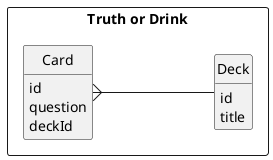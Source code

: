@startuml erd

hide circle
hide empty members
skinparam classAttributeIconSize 0

left to right direction

rectangle "Truth or Drink" {
    class Deck {
        id
        title
    }

    class Card {
        id
        question
        deckId
    }
}

Card }---  Deck

@enduml